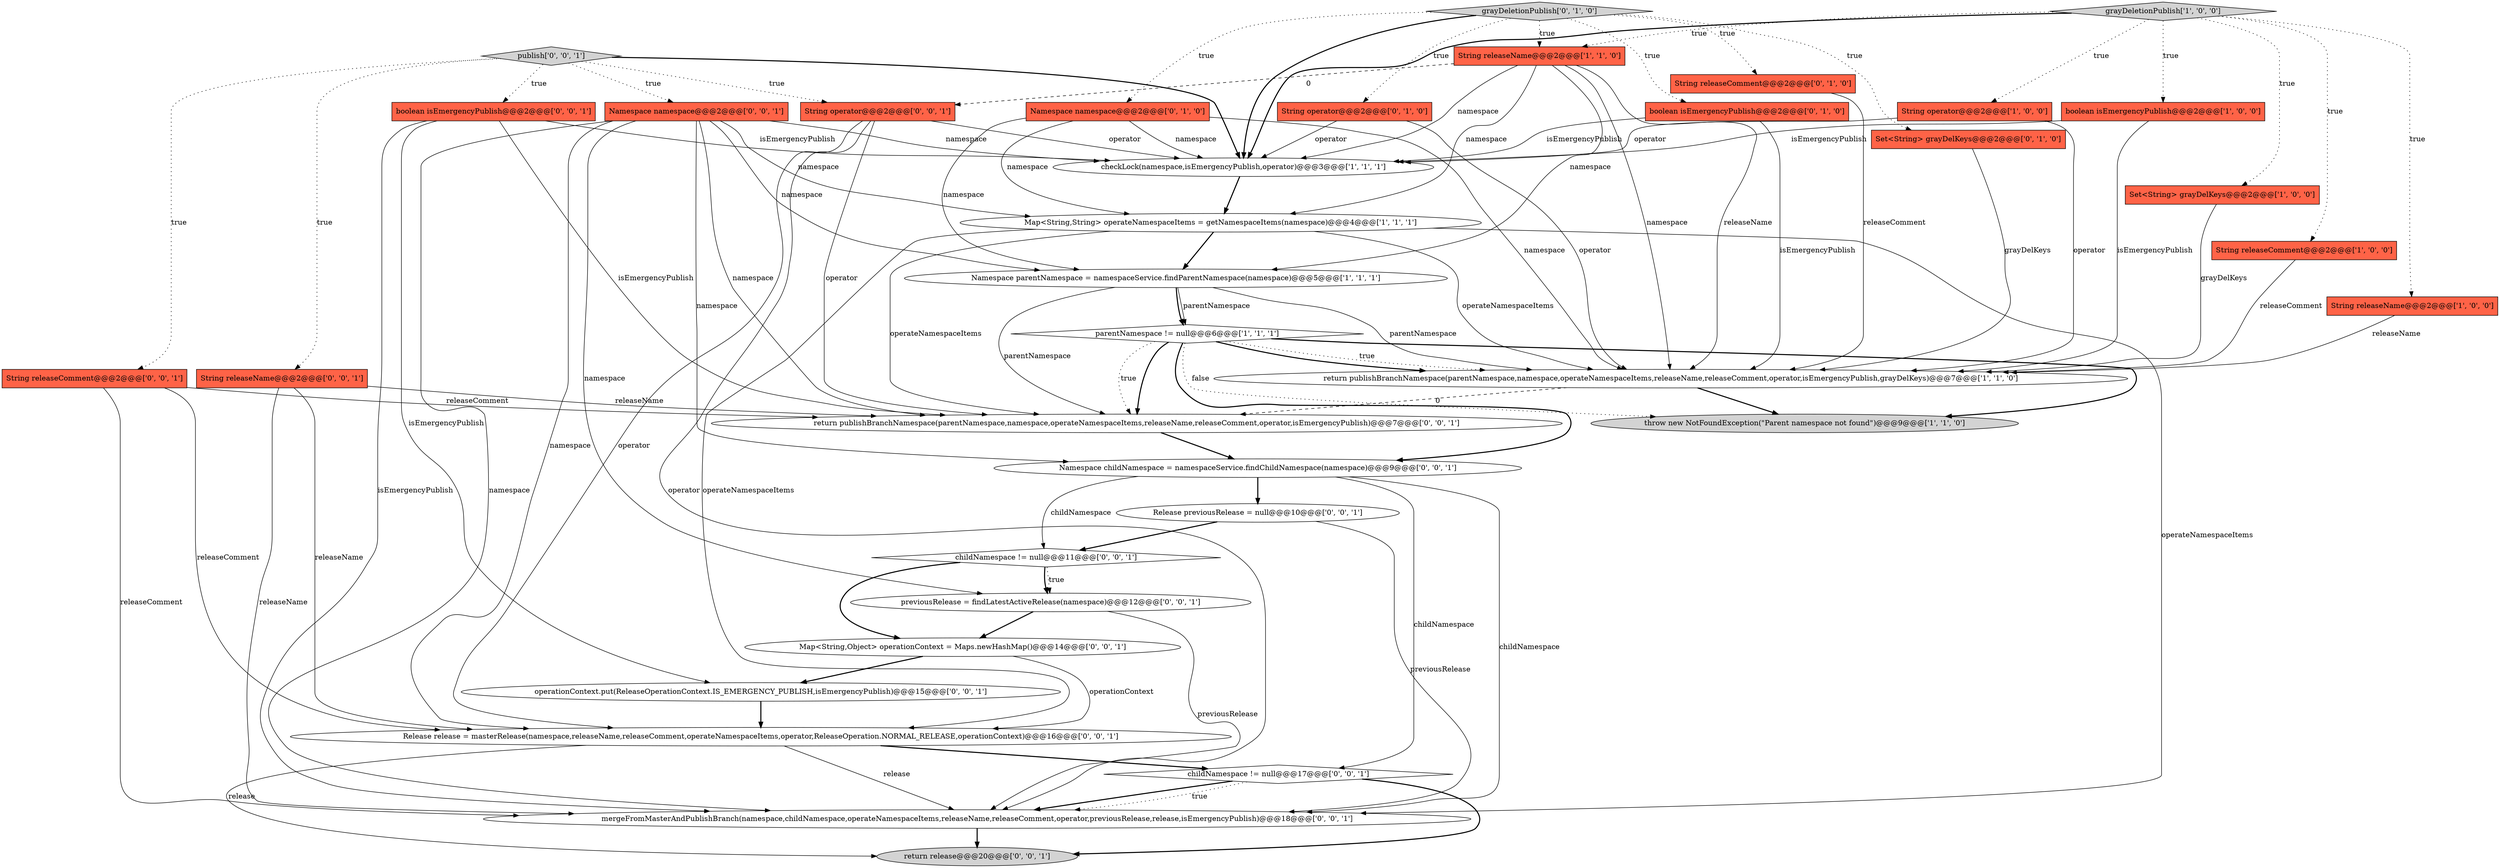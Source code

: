 digraph {
35 [style = filled, label = "String operator@@@2@@@['0', '0', '1']", fillcolor = tomato, shape = box image = "AAA0AAABBB3BBB"];
14 [style = filled, label = "String operator@@@2@@@['0', '1', '0']", fillcolor = tomato, shape = box image = "AAA0AAABBB2BBB"];
1 [style = filled, label = "String operator@@@2@@@['1', '0', '0']", fillcolor = tomato, shape = box image = "AAA0AAABBB1BBB"];
18 [style = filled, label = "grayDeletionPublish['0', '1', '0']", fillcolor = lightgray, shape = diamond image = "AAA0AAABBB2BBB"];
2 [style = filled, label = "parentNamespace != null@@@6@@@['1', '1', '1']", fillcolor = white, shape = diamond image = "AAA0AAABBB1BBB"];
19 [style = filled, label = "Namespace namespace@@@2@@@['0', '0', '1']", fillcolor = tomato, shape = box image = "AAA0AAABBB3BBB"];
33 [style = filled, label = "childNamespace != null@@@11@@@['0', '0', '1']", fillcolor = white, shape = diamond image = "AAA0AAABBB3BBB"];
29 [style = filled, label = "String releaseName@@@2@@@['0', '0', '1']", fillcolor = tomato, shape = box image = "AAA0AAABBB3BBB"];
11 [style = filled, label = "checkLock(namespace,isEmergencyPublish,operator)@@@3@@@['1', '1', '1']", fillcolor = white, shape = ellipse image = "AAA0AAABBB1BBB"];
21 [style = filled, label = "previousRelease = findLatestActiveRelease(namespace)@@@12@@@['0', '0', '1']", fillcolor = white, shape = ellipse image = "AAA0AAABBB3BBB"];
6 [style = filled, label = "Set<String> grayDelKeys@@@2@@@['1', '0', '0']", fillcolor = tomato, shape = box image = "AAA0AAABBB1BBB"];
20 [style = filled, label = "childNamespace != null@@@17@@@['0', '0', '1']", fillcolor = white, shape = diamond image = "AAA0AAABBB3BBB"];
4 [style = filled, label = "return publishBranchNamespace(parentNamespace,namespace,operateNamespaceItems,releaseName,releaseComment,operator,isEmergencyPublish,grayDelKeys)@@@7@@@['1', '1', '0']", fillcolor = white, shape = ellipse image = "AAA0AAABBB1BBB"];
27 [style = filled, label = "operationContext.put(ReleaseOperationContext.IS_EMERGENCY_PUBLISH,isEmergencyPublish)@@@15@@@['0', '0', '1']", fillcolor = white, shape = ellipse image = "AAA0AAABBB3BBB"];
16 [style = filled, label = "boolean isEmergencyPublish@@@2@@@['0', '1', '0']", fillcolor = tomato, shape = box image = "AAA0AAABBB2BBB"];
31 [style = filled, label = "Release previousRelease = null@@@10@@@['0', '0', '1']", fillcolor = white, shape = ellipse image = "AAA0AAABBB3BBB"];
24 [style = filled, label = "Map<String,Object> operationContext = Maps.newHashMap()@@@14@@@['0', '0', '1']", fillcolor = white, shape = ellipse image = "AAA0AAABBB3BBB"];
25 [style = filled, label = "return release@@@20@@@['0', '0', '1']", fillcolor = lightgray, shape = ellipse image = "AAA0AAABBB3BBB"];
10 [style = filled, label = "String releaseComment@@@2@@@['1', '0', '0']", fillcolor = tomato, shape = box image = "AAA0AAABBB1BBB"];
26 [style = filled, label = "boolean isEmergencyPublish@@@2@@@['0', '0', '1']", fillcolor = tomato, shape = box image = "AAA0AAABBB3BBB"];
5 [style = filled, label = "boolean isEmergencyPublish@@@2@@@['1', '0', '0']", fillcolor = tomato, shape = box image = "AAA0AAABBB1BBB"];
22 [style = filled, label = "return publishBranchNamespace(parentNamespace,namespace,operateNamespaceItems,releaseName,releaseComment,operator,isEmergencyPublish)@@@7@@@['0', '0', '1']", fillcolor = white, shape = ellipse image = "AAA0AAABBB3BBB"];
28 [style = filled, label = "mergeFromMasterAndPublishBranch(namespace,childNamespace,operateNamespaceItems,releaseName,releaseComment,operator,previousRelease,release,isEmergencyPublish)@@@18@@@['0', '0', '1']", fillcolor = white, shape = ellipse image = "AAA0AAABBB3BBB"];
13 [style = filled, label = "String releaseComment@@@2@@@['0', '1', '0']", fillcolor = tomato, shape = box image = "AAA0AAABBB2BBB"];
12 [style = filled, label = "String releaseName@@@2@@@['1', '1', '0']", fillcolor = tomato, shape = box image = "AAA0AAABBB1BBB"];
9 [style = filled, label = "throw new NotFoundException(\"Parent namespace not found\")@@@9@@@['1', '1', '0']", fillcolor = lightgray, shape = ellipse image = "AAA0AAABBB1BBB"];
34 [style = filled, label = "publish['0', '0', '1']", fillcolor = lightgray, shape = diamond image = "AAA0AAABBB3BBB"];
15 [style = filled, label = "Namespace namespace@@@2@@@['0', '1', '0']", fillcolor = tomato, shape = box image = "AAA0AAABBB2BBB"];
3 [style = filled, label = "Map<String,String> operateNamespaceItems = getNamespaceItems(namespace)@@@4@@@['1', '1', '1']", fillcolor = white, shape = ellipse image = "AAA0AAABBB1BBB"];
32 [style = filled, label = "Release release = masterRelease(namespace,releaseName,releaseComment,operateNamespaceItems,operator,ReleaseOperation.NORMAL_RELEASE,operationContext)@@@16@@@['0', '0', '1']", fillcolor = white, shape = ellipse image = "AAA0AAABBB3BBB"];
30 [style = filled, label = "String releaseComment@@@2@@@['0', '0', '1']", fillcolor = tomato, shape = box image = "AAA0AAABBB3BBB"];
23 [style = filled, label = "Namespace childNamespace = namespaceService.findChildNamespace(namespace)@@@9@@@['0', '0', '1']", fillcolor = white, shape = ellipse image = "AAA0AAABBB3BBB"];
7 [style = filled, label = "grayDeletionPublish['1', '0', '0']", fillcolor = lightgray, shape = diamond image = "AAA0AAABBB1BBB"];
17 [style = filled, label = "Set<String> grayDelKeys@@@2@@@['0', '1', '0']", fillcolor = tomato, shape = box image = "AAA0AAABBB2BBB"];
8 [style = filled, label = "Namespace parentNamespace = namespaceService.findParentNamespace(namespace)@@@5@@@['1', '1', '1']", fillcolor = white, shape = ellipse image = "AAA0AAABBB1BBB"];
0 [style = filled, label = "String releaseName@@@2@@@['1', '0', '0']", fillcolor = tomato, shape = box image = "AAA0AAABBB1BBB"];
34->29 [style = dotted, label="true"];
2->4 [style = bold, label=""];
19->32 [style = solid, label="namespace"];
19->8 [style = solid, label="namespace"];
27->32 [style = bold, label=""];
19->22 [style = solid, label="namespace"];
7->11 [style = bold, label=""];
23->28 [style = solid, label="childNamespace"];
5->4 [style = solid, label="isEmergencyPublish"];
1->11 [style = solid, label="operator"];
34->19 [style = dotted, label="true"];
18->13 [style = dotted, label="true"];
20->25 [style = bold, label=""];
33->21 [style = bold, label=""];
18->14 [style = dotted, label="true"];
35->32 [style = solid, label="operator"];
0->4 [style = solid, label="releaseName"];
4->9 [style = bold, label=""];
24->32 [style = solid, label="operationContext"];
7->0 [style = dotted, label="true"];
30->22 [style = solid, label="releaseComment"];
24->27 [style = bold, label=""];
1->4 [style = solid, label="operator"];
31->33 [style = bold, label=""];
33->24 [style = bold, label=""];
2->9 [style = dotted, label="false"];
20->28 [style = dotted, label="true"];
26->28 [style = solid, label="isEmergencyPublish"];
3->4 [style = solid, label="operateNamespaceItems"];
34->26 [style = dotted, label="true"];
3->32 [style = solid, label="operateNamespaceItems"];
7->10 [style = dotted, label="true"];
31->28 [style = solid, label="previousRelease"];
29->32 [style = solid, label="releaseName"];
7->5 [style = dotted, label="true"];
32->20 [style = bold, label=""];
34->30 [style = dotted, label="true"];
18->17 [style = dotted, label="true"];
8->2 [style = bold, label=""];
16->11 [style = solid, label="isEmergencyPublish"];
15->8 [style = solid, label="namespace"];
3->8 [style = bold, label=""];
19->3 [style = solid, label="namespace"];
2->22 [style = dotted, label="true"];
12->35 [style = dashed, label="0"];
26->22 [style = solid, label="isEmergencyPublish"];
14->4 [style = solid, label="operator"];
30->32 [style = solid, label="releaseComment"];
16->4 [style = solid, label="isEmergencyPublish"];
11->3 [style = bold, label=""];
23->20 [style = solid, label="childNamespace"];
29->28 [style = solid, label="releaseName"];
15->4 [style = solid, label="namespace"];
14->11 [style = solid, label="operator"];
19->23 [style = solid, label="namespace"];
21->28 [style = solid, label="previousRelease"];
7->1 [style = dotted, label="true"];
26->11 [style = solid, label="isEmergencyPublish"];
12->4 [style = solid, label="namespace"];
32->25 [style = solid, label="release"];
23->31 [style = bold, label=""];
2->9 [style = bold, label=""];
10->4 [style = solid, label="releaseComment"];
15->3 [style = solid, label="namespace"];
3->28 [style = solid, label="operateNamespaceItems"];
6->4 [style = solid, label="grayDelKeys"];
8->2 [style = solid, label="parentNamespace"];
19->28 [style = solid, label="namespace"];
30->28 [style = solid, label="releaseComment"];
18->11 [style = bold, label=""];
4->22 [style = dashed, label="0"];
8->22 [style = solid, label="parentNamespace"];
18->15 [style = dotted, label="true"];
29->22 [style = solid, label="releaseName"];
2->4 [style = dotted, label="true"];
19->21 [style = solid, label="namespace"];
35->22 [style = solid, label="operator"];
35->11 [style = solid, label="operator"];
7->12 [style = dotted, label="true"];
13->4 [style = solid, label="releaseComment"];
34->11 [style = bold, label=""];
34->35 [style = dotted, label="true"];
8->4 [style = solid, label="parentNamespace"];
21->24 [style = bold, label=""];
12->8 [style = solid, label="namespace"];
18->12 [style = dotted, label="true"];
33->21 [style = dotted, label="true"];
12->11 [style = solid, label="namespace"];
18->16 [style = dotted, label="true"];
35->28 [style = solid, label="operator"];
2->22 [style = bold, label=""];
26->27 [style = solid, label="isEmergencyPublish"];
20->28 [style = bold, label=""];
12->3 [style = solid, label="namespace"];
17->4 [style = solid, label="grayDelKeys"];
23->33 [style = solid, label="childNamespace"];
12->4 [style = solid, label="releaseName"];
22->23 [style = bold, label=""];
15->11 [style = solid, label="namespace"];
19->11 [style = solid, label="namespace"];
5->11 [style = solid, label="isEmergencyPublish"];
3->22 [style = solid, label="operateNamespaceItems"];
28->25 [style = bold, label=""];
2->23 [style = bold, label=""];
32->28 [style = solid, label="release"];
7->6 [style = dotted, label="true"];
}
